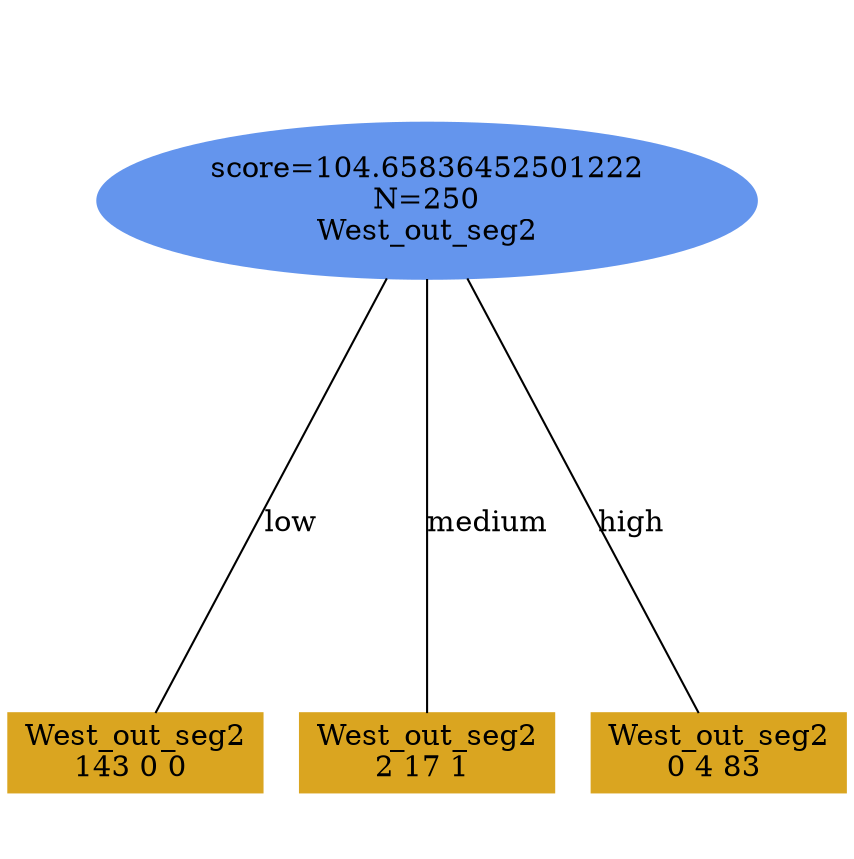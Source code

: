 digraph "DD" {
size = "7.5,10"
ratio=1.0;
center = true;
edge [dir = none];
{ rank = same; node [shape=ellipse, style=filled, color=cornflowerblue];"3934" [label="score=104.65836452501222\nN=250\nWest_out_seg2"];}
{ rank = same; node [shape=box, style=filled, color=goldenrod];"3935" [label="West_out_seg2\n143 0 0 "];}
{ rank = same; node [shape=box, style=filled, color=goldenrod];"3936" [label="West_out_seg2\n2 17 1 "];}
{ rank = same; node [shape=box, style=filled, color=goldenrod];"3937" [label="West_out_seg2\n0 4 83 "];}
"3934" -> "3935" [label = "low"];
"3934" -> "3936" [label = "medium"];
"3934" -> "3937" [label = "high"];

}